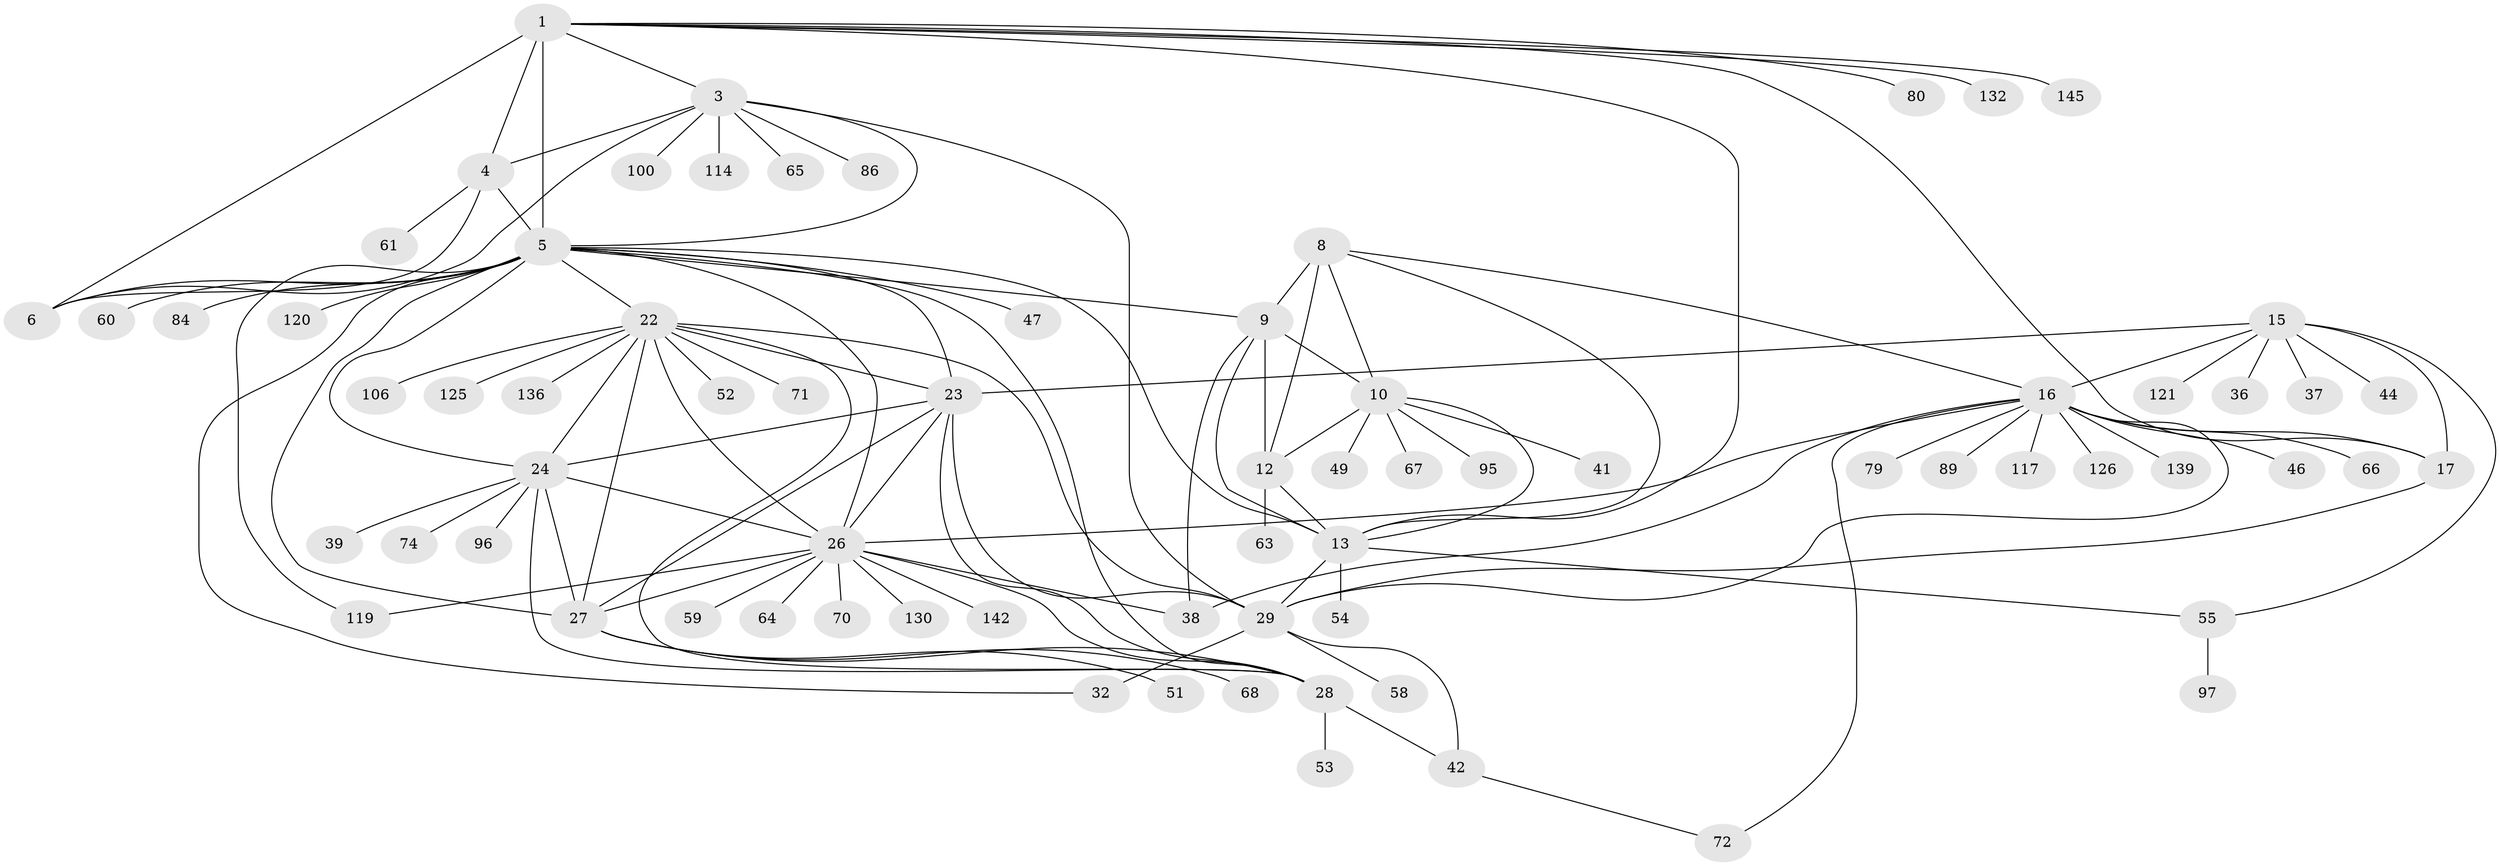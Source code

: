 // original degree distribution, {10: 0.02054794520547945, 11: 0.06164383561643835, 7: 0.03424657534246575, 9: 0.04794520547945205, 6: 0.0136986301369863, 12: 0.0410958904109589, 8: 0.0136986301369863, 16: 0.00684931506849315, 1: 0.6164383561643836, 3: 0.02054794520547945, 2: 0.1232876712328767}
// Generated by graph-tools (version 1.1) at 2025/15/03/09/25 04:15:54]
// undirected, 73 vertices, 117 edges
graph export_dot {
graph [start="1"]
  node [color=gray90,style=filled];
  1 [super="+69+2"];
  3;
  4;
  5 [super="+7+128+25"];
  6;
  8 [super="+11"];
  9 [super="+99+88+137+90+143+14"];
  10;
  12;
  13;
  15 [super="+19+77"];
  16 [super="+21"];
  17 [super="+18+87+107+73+81"];
  22;
  23;
  24;
  26 [super="+75+98"];
  27 [super="+93+135+62"];
  28 [super="+140"];
  29 [super="+31+122+92+108+30+48+35"];
  32 [super="+33"];
  36;
  37;
  38 [super="+111+134"];
  39;
  41;
  42;
  44;
  46 [super="+129"];
  47;
  49;
  51;
  52;
  53;
  54;
  55;
  58;
  59;
  60;
  61 [super="+105"];
  63 [super="+76"];
  64;
  65;
  66 [super="+109"];
  67;
  68;
  70;
  71;
  72;
  74;
  79;
  80;
  84;
  86 [super="+118"];
  89;
  95;
  96;
  97;
  100;
  106;
  114;
  117;
  119;
  120;
  121;
  125;
  126;
  130;
  132;
  136;
  139;
  142;
  145;
  1 -- 3 [weight=2];
  1 -- 4 [weight=2];
  1 -- 5 [weight=5];
  1 -- 6 [weight=2];
  1 -- 80;
  1 -- 132;
  1 -- 145;
  1 -- 17;
  1 -- 13;
  3 -- 4;
  3 -- 5 [weight=2];
  3 -- 6;
  3 -- 29;
  3 -- 65;
  3 -- 86;
  3 -- 100;
  3 -- 114;
  4 -- 5 [weight=2];
  4 -- 6;
  4 -- 61;
  5 -- 6 [weight=2];
  5 -- 47;
  5 -- 9;
  5 -- 84;
  5 -- 119;
  5 -- 120;
  5 -- 60;
  5 -- 13;
  5 -- 22;
  5 -- 23;
  5 -- 24;
  5 -- 26;
  5 -- 27;
  5 -- 28;
  5 -- 32;
  8 -- 9 [weight=4];
  8 -- 10 [weight=2];
  8 -- 12 [weight=2];
  8 -- 13 [weight=2];
  8 -- 16;
  9 -- 10 [weight=2];
  9 -- 12 [weight=2];
  9 -- 13 [weight=2];
  9 -- 38;
  10 -- 12;
  10 -- 13;
  10 -- 41;
  10 -- 49;
  10 -- 67;
  10 -- 95;
  12 -- 13;
  12 -- 63;
  13 -- 54;
  13 -- 55;
  13 -- 29 [weight=2];
  15 -- 16 [weight=6];
  15 -- 17 [weight=6];
  15 -- 36;
  15 -- 121;
  15 -- 37;
  15 -- 55;
  15 -- 23;
  15 -- 44;
  16 -- 17 [weight=4];
  16 -- 26;
  16 -- 79;
  16 -- 89;
  16 -- 117;
  16 -- 66;
  16 -- 72;
  16 -- 139;
  16 -- 46;
  16 -- 126;
  16 -- 38;
  16 -- 29;
  17 -- 29;
  22 -- 23;
  22 -- 24;
  22 -- 26;
  22 -- 27;
  22 -- 28;
  22 -- 52;
  22 -- 71;
  22 -- 106;
  22 -- 125;
  22 -- 136;
  22 -- 29;
  23 -- 24;
  23 -- 26;
  23 -- 27;
  23 -- 28;
  23 -- 29;
  24 -- 26;
  24 -- 27;
  24 -- 28;
  24 -- 39;
  24 -- 74;
  24 -- 96;
  26 -- 27;
  26 -- 28;
  26 -- 59;
  26 -- 64;
  26 -- 70;
  26 -- 119;
  26 -- 130;
  26 -- 142;
  26 -- 38;
  27 -- 28;
  27 -- 51;
  27 -- 68;
  28 -- 42;
  28 -- 53;
  29 -- 32 [weight=10];
  29 -- 42;
  29 -- 58;
  42 -- 72;
  55 -- 97;
}
